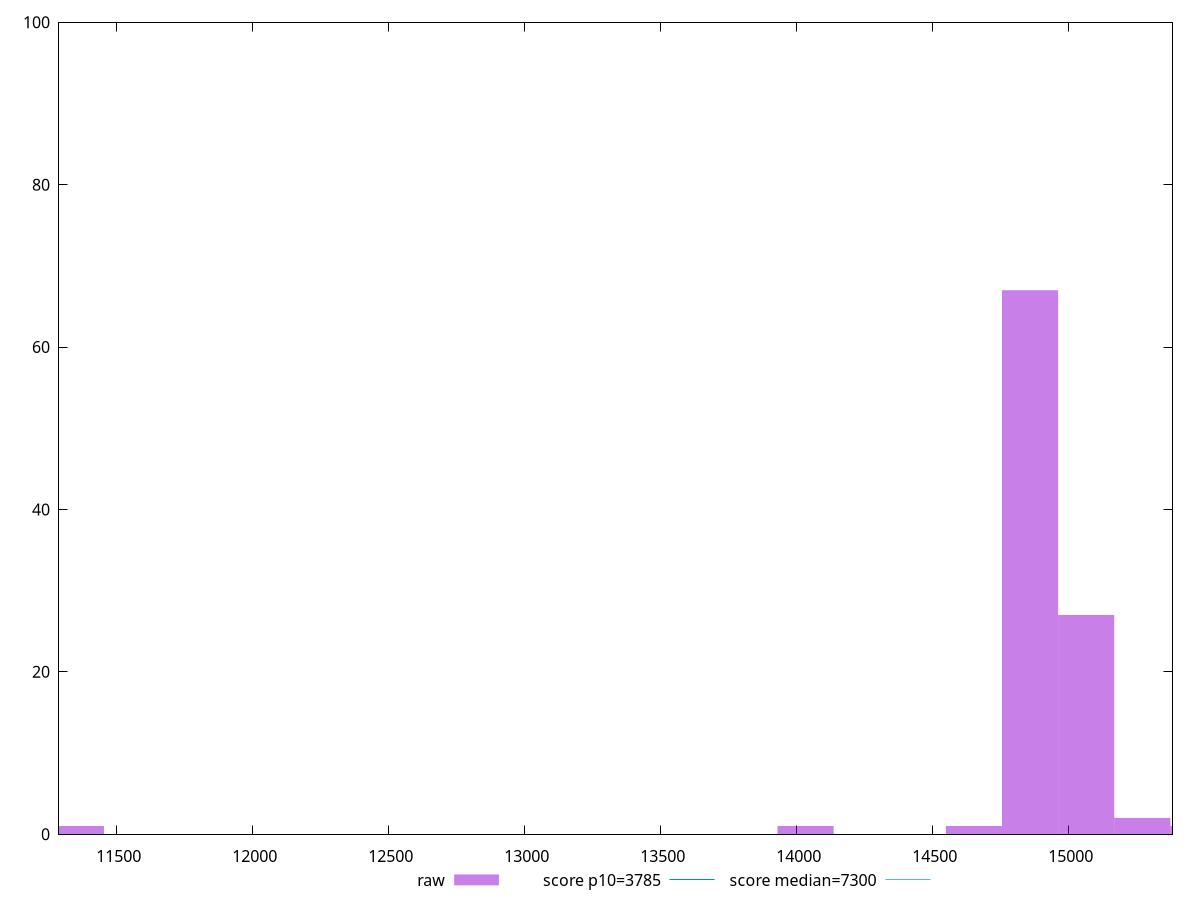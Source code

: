 reset

$raw <<EOF
15476.804822129556 1
14857.732629244372 67
15064.090026872767 27
14032.303038730797 1
15270.44742450116 2
14651.375231615979 1
11349.656869561673 1
EOF

set key outside below
set boxwidth 206.35739762839407
set xrange [11287.496:15381.44]
set yrange [0:100]
set trange [0:100]
set style fill transparent solid 0.5 noborder

set parametric
set terminal svg size 640, 490 enhanced background rgb 'white'
set output "reports/report_00030_2021-02-24T20-42-31.540Z/interactive/samples/astro/raw/histogram.svg"

plot $raw title "raw" with boxes, \
     3785,t title "score p10=3785", \
     7300,t title "score median=7300"

reset
